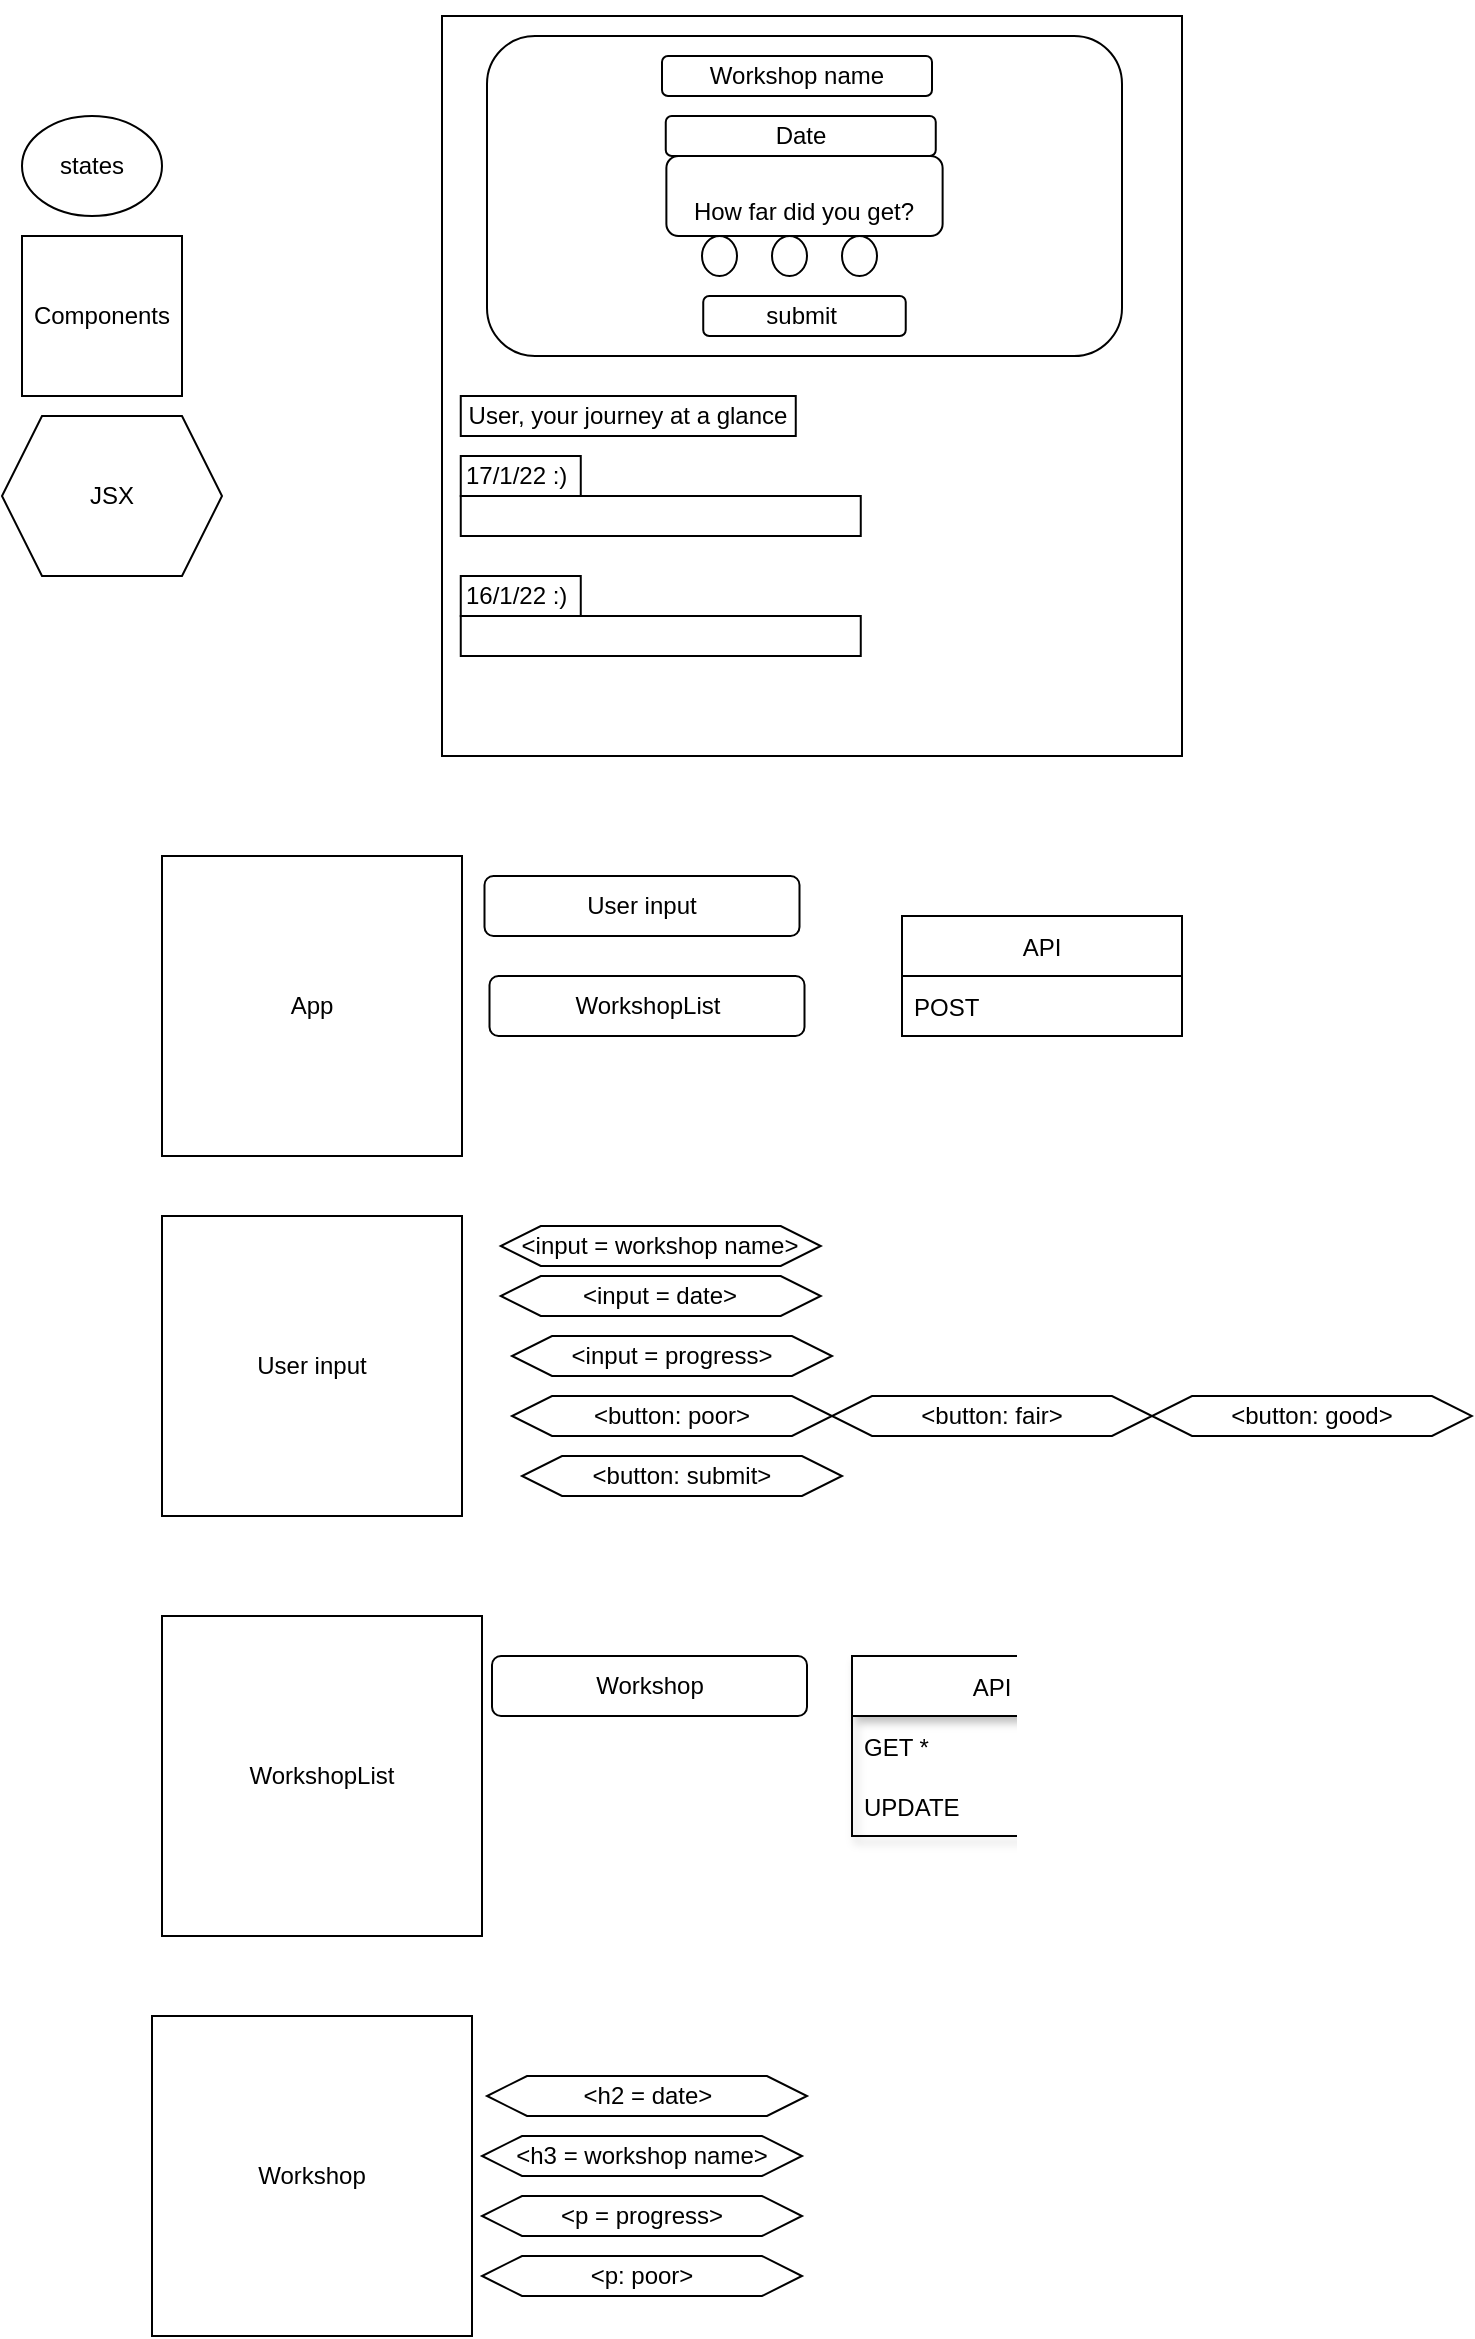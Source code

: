 <mxfile>
    <diagram id="i9bOvjuSWKOL3FNnwIuz" name="Page-1">
        <mxGraphModel dx="1667" dy="1763" grid="1" gridSize="10" guides="1" tooltips="1" connect="1" arrows="1" fold="1" page="1" pageScale="1" pageWidth="827" pageHeight="1169" math="0" shadow="0">
            <root>
                <mxCell id="0"/>
                <mxCell id="1" parent="0"/>
                <mxCell id="2" value="" style="edgeStyle=none;html=1;startArrow=none;" edge="1" parent="1" source="5">
                    <mxGeometry relative="1" as="geometry">
                        <mxPoint x="322.5" y="67.5" as="targetPoint"/>
                    </mxGeometry>
                </mxCell>
                <mxCell id="3" value="" style="rounded=1;whiteSpace=wrap;html=1;" vertex="1" parent="1">
                    <mxGeometry x="245" y="-10" width="130" height="100" as="geometry"/>
                </mxCell>
                <mxCell id="5" value="" style="whiteSpace=wrap;html=1;aspect=fixed;" vertex="1" parent="1">
                    <mxGeometry x="210" y="-40" width="370" height="370" as="geometry"/>
                </mxCell>
                <mxCell id="6" value="" style="rounded=1;whiteSpace=wrap;html=1;" vertex="1" parent="1">
                    <mxGeometry x="232.5" y="-30" width="317.5" height="160" as="geometry"/>
                </mxCell>
                <mxCell id="7" value="Workshop name" style="rounded=1;whiteSpace=wrap;html=1;" vertex="1" parent="1">
                    <mxGeometry x="320" y="-20" width="135" height="20" as="geometry"/>
                </mxCell>
                <mxCell id="8" value="" style="ellipse;whiteSpace=wrap;html=1;" vertex="1" parent="1">
                    <mxGeometry x="340" y="70" width="17.5" height="20" as="geometry"/>
                </mxCell>
                <mxCell id="9" value="" style="ellipse;whiteSpace=wrap;html=1;" vertex="1" parent="1">
                    <mxGeometry x="375" y="70" width="17.5" height="20" as="geometry"/>
                </mxCell>
                <mxCell id="10" value="submit&amp;nbsp;" style="rounded=1;whiteSpace=wrap;html=1;" vertex="1" parent="1">
                    <mxGeometry x="340.62" y="100" width="101.25" height="20" as="geometry"/>
                </mxCell>
                <mxCell id="11" value="" style="ellipse;whiteSpace=wrap;html=1;" vertex="1" parent="1">
                    <mxGeometry x="410" y="70" width="17.5" height="20" as="geometry"/>
                </mxCell>
                <mxCell id="12" value="16/1/22 :)&amp;nbsp;" style="rounded=0;whiteSpace=wrap;html=1;" vertex="1" parent="1">
                    <mxGeometry x="219.38" y="240" width="60" height="20" as="geometry"/>
                </mxCell>
                <mxCell id="13" value="User, your journey at a glance" style="rounded=0;whiteSpace=wrap;html=1;" vertex="1" parent="1">
                    <mxGeometry x="219.38" y="150" width="167.5" height="20" as="geometry"/>
                </mxCell>
                <mxCell id="14" value="" style="rounded=0;whiteSpace=wrap;html=1;" vertex="1" parent="1">
                    <mxGeometry x="219.38" y="200" width="200" height="20" as="geometry"/>
                </mxCell>
                <mxCell id="15" value="17/1/22 :)&amp;nbsp;" style="rounded=0;whiteSpace=wrap;html=1;" vertex="1" parent="1">
                    <mxGeometry x="219.38" y="180" width="60" height="20" as="geometry"/>
                </mxCell>
                <mxCell id="16" value="" style="rounded=0;whiteSpace=wrap;html=1;" vertex="1" parent="1">
                    <mxGeometry x="219.38" y="260" width="200" height="20" as="geometry"/>
                </mxCell>
                <mxCell id="17" value="&lt;br&gt;How far did you get?" style="rounded=1;whiteSpace=wrap;html=1;" vertex="1" parent="1">
                    <mxGeometry x="322.19" y="30" width="138.12" height="40" as="geometry"/>
                </mxCell>
                <mxCell id="18" value="Date" style="rounded=1;whiteSpace=wrap;html=1;" vertex="1" parent="1">
                    <mxGeometry x="321.88" y="10" width="135" height="20" as="geometry"/>
                </mxCell>
                <mxCell id="19" value="App" style="whiteSpace=wrap;html=1;aspect=fixed;" vertex="1" parent="1">
                    <mxGeometry x="70" y="380" width="150" height="150" as="geometry"/>
                </mxCell>
                <mxCell id="20" value="User input" style="rounded=1;whiteSpace=wrap;html=1;" vertex="1" parent="1">
                    <mxGeometry x="231.25" y="390" width="157.5" height="30" as="geometry"/>
                </mxCell>
                <mxCell id="21" value="User input" style="whiteSpace=wrap;html=1;aspect=fixed;" vertex="1" parent="1">
                    <mxGeometry x="70" y="560" width="150" height="150" as="geometry"/>
                </mxCell>
                <mxCell id="22" value="states" style="ellipse;whiteSpace=wrap;html=1;" vertex="1" parent="1">
                    <mxGeometry y="10" width="70" height="50" as="geometry"/>
                </mxCell>
                <mxCell id="23" value="Components" style="whiteSpace=wrap;html=1;aspect=fixed;" vertex="1" parent="1">
                    <mxGeometry y="70" width="80" height="80" as="geometry"/>
                </mxCell>
                <mxCell id="25" value="JSX" style="shape=hexagon;perimeter=hexagonPerimeter2;whiteSpace=wrap;html=1;fixedSize=1;" vertex="1" parent="1">
                    <mxGeometry x="-10" y="160" width="110" height="80" as="geometry"/>
                </mxCell>
                <mxCell id="26" value="&amp;lt;input = workshop name&amp;gt;" style="shape=hexagon;perimeter=hexagonPerimeter2;whiteSpace=wrap;html=1;fixedSize=1;" vertex="1" parent="1">
                    <mxGeometry x="239.38" y="565" width="160" height="20" as="geometry"/>
                </mxCell>
                <mxCell id="29" value="&amp;lt;input = date&amp;gt;" style="shape=hexagon;perimeter=hexagonPerimeter2;whiteSpace=wrap;html=1;fixedSize=1;" vertex="1" parent="1">
                    <mxGeometry x="239.38" y="590" width="160" height="20" as="geometry"/>
                </mxCell>
                <mxCell id="30" value="&amp;lt;input = progress&amp;gt;" style="shape=hexagon;perimeter=hexagonPerimeter2;whiteSpace=wrap;html=1;fixedSize=1;" vertex="1" parent="1">
                    <mxGeometry x="245" y="620" width="160" height="20" as="geometry"/>
                </mxCell>
                <mxCell id="31" value="&amp;lt;button: poor&amp;gt;" style="shape=hexagon;perimeter=hexagonPerimeter2;whiteSpace=wrap;html=1;fixedSize=1;" vertex="1" parent="1">
                    <mxGeometry x="245" y="650" width="160" height="20" as="geometry"/>
                </mxCell>
                <mxCell id="32" value="&amp;lt;button: fair&amp;gt;" style="shape=hexagon;perimeter=hexagonPerimeter2;whiteSpace=wrap;html=1;fixedSize=1;" vertex="1" parent="1">
                    <mxGeometry x="405" y="650" width="160" height="20" as="geometry"/>
                </mxCell>
                <mxCell id="33" value="&amp;lt;button: good&amp;gt;" style="shape=hexagon;perimeter=hexagonPerimeter2;whiteSpace=wrap;html=1;fixedSize=1;" vertex="1" parent="1">
                    <mxGeometry x="565" y="650" width="160" height="20" as="geometry"/>
                </mxCell>
                <mxCell id="34" value="&amp;lt;button: submit&amp;gt;" style="shape=hexagon;perimeter=hexagonPerimeter2;whiteSpace=wrap;html=1;fixedSize=1;" vertex="1" parent="1">
                    <mxGeometry x="250" y="680" width="160" height="20" as="geometry"/>
                </mxCell>
                <mxCell id="36" value="WorkshopList" style="whiteSpace=wrap;html=1;aspect=fixed;" vertex="1" parent="1">
                    <mxGeometry x="70" y="760" width="160" height="160" as="geometry"/>
                </mxCell>
                <mxCell id="37" value="Workshop" style="whiteSpace=wrap;html=1;aspect=fixed;" vertex="1" parent="1">
                    <mxGeometry x="65" y="960" width="160" height="160" as="geometry"/>
                </mxCell>
                <mxCell id="38" value="&amp;lt;h3 = workshop name&amp;gt;" style="shape=hexagon;perimeter=hexagonPerimeter2;whiteSpace=wrap;html=1;fixedSize=1;" vertex="1" parent="1">
                    <mxGeometry x="230" y="1020" width="160" height="20" as="geometry"/>
                </mxCell>
                <mxCell id="39" value="&amp;lt;h2 = date&amp;gt;" style="shape=hexagon;perimeter=hexagonPerimeter2;whiteSpace=wrap;html=1;fixedSize=1;" vertex="1" parent="1">
                    <mxGeometry x="232.5" y="990" width="160" height="20" as="geometry"/>
                </mxCell>
                <mxCell id="40" value="&amp;lt;p = progress&amp;gt;" style="shape=hexagon;perimeter=hexagonPerimeter2;whiteSpace=wrap;html=1;fixedSize=1;" vertex="1" parent="1">
                    <mxGeometry x="230" y="1050" width="160" height="20" as="geometry"/>
                </mxCell>
                <mxCell id="41" value="&amp;lt;p: poor&amp;gt;" style="shape=hexagon;perimeter=hexagonPerimeter2;whiteSpace=wrap;html=1;fixedSize=1;" vertex="1" parent="1">
                    <mxGeometry x="230" y="1080" width="160" height="20" as="geometry"/>
                </mxCell>
                <mxCell id="42" value="Workshop" style="rounded=1;whiteSpace=wrap;html=1;" vertex="1" parent="1">
                    <mxGeometry x="235" y="780" width="157.5" height="30" as="geometry"/>
                </mxCell>
                <mxCell id="43" value="WorkshopList" style="rounded=1;whiteSpace=wrap;html=1;" vertex="1" parent="1">
                    <mxGeometry x="233.75" y="440" width="157.5" height="30" as="geometry"/>
                </mxCell>
                <mxCell id="48" value="API" style="swimlane;fontStyle=0;childLayout=stackLayout;horizontal=1;startSize=30;horizontalStack=0;resizeParent=1;resizeParentMax=0;resizeLast=0;collapsible=1;marginBottom=0;" vertex="1" parent="1">
                    <mxGeometry x="440" y="410" width="140" height="60" as="geometry"/>
                </mxCell>
                <mxCell id="49" value="POST" style="text;strokeColor=none;fillColor=none;align=left;verticalAlign=middle;spacingLeft=4;spacingRight=4;overflow=hidden;points=[[0,0.5],[1,0.5]];portConstraint=eastwest;rotatable=0;" vertex="1" parent="48">
                    <mxGeometry y="30" width="140" height="30" as="geometry"/>
                </mxCell>
                <mxCell id="44" value="API" style="swimlane;fontStyle=0;childLayout=stackLayout;horizontal=1;startSize=30;horizontalStack=0;resizeParent=1;resizeParentMax=0;resizeLast=0;collapsible=1;marginBottom=0;shadow=1;" vertex="1" parent="1">
                    <mxGeometry x="415" y="780" width="140" height="90" as="geometry">
                        <mxRectangle x="415" y="780" width="50" height="30" as="alternateBounds"/>
                    </mxGeometry>
                </mxCell>
                <mxCell id="45" value="GET *" style="text;strokeColor=none;fillColor=none;align=left;verticalAlign=middle;spacingLeft=4;spacingRight=4;overflow=hidden;points=[[0,0.5],[1,0.5]];portConstraint=eastwest;rotatable=0;shadow=1;" vertex="1" parent="44">
                    <mxGeometry y="30" width="140" height="30" as="geometry"/>
                </mxCell>
                <mxCell id="51" value="UPDATE" style="text;strokeColor=none;fillColor=none;align=left;verticalAlign=middle;spacingLeft=4;spacingRight=4;overflow=hidden;points=[[0,0.5],[1,0.5]];portConstraint=eastwest;rotatable=0;shadow=1;" vertex="1" parent="44">
                    <mxGeometry y="60" width="140" height="30" as="geometry"/>
                </mxCell>
            </root>
        </mxGraphModel>
    </diagram>
</mxfile>